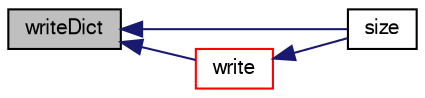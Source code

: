digraph "writeDict"
{
  bgcolor="transparent";
  edge [fontname="FreeSans",fontsize="10",labelfontname="FreeSans",labelfontsize="10"];
  node [fontname="FreeSans",fontsize="10",shape=record];
  rankdir="LR";
  Node149 [label="writeDict",height=0.2,width=0.4,color="black", fillcolor="grey75", style="filled", fontcolor="black"];
  Node149 -> Node150 [dir="back",color="midnightblue",fontsize="10",style="solid",fontname="FreeSans"];
  Node150 [label="size",height=0.2,width=0.4,color="black",URL="$a29706.html#a0eab0e27c1d6263d45205b01fbaeb648",tooltip="Return size of this zone in the face list. "];
  Node149 -> Node151 [dir="back",color="midnightblue",fontsize="10",style="solid",fontname="FreeSans"];
  Node151 [label="write",height=0.2,width=0.4,color="red",URL="$a29706.html#a293fdfec8bdfbd5c3913ab4c9f3454ff",tooltip="Write. "];
  Node151 -> Node150 [dir="back",color="midnightblue",fontsize="10",style="solid",fontname="FreeSans"];
}
